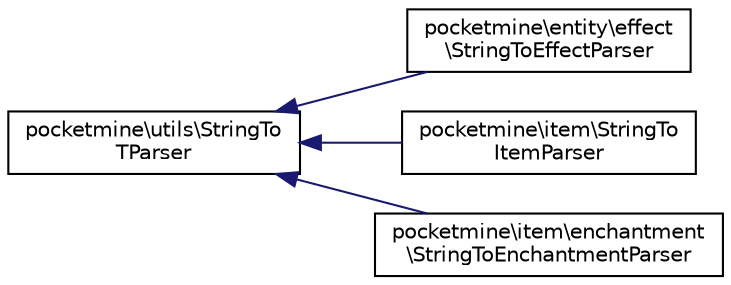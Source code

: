 digraph "Graphical Class Hierarchy"
{
 // INTERACTIVE_SVG=YES
 // LATEX_PDF_SIZE
  edge [fontname="Helvetica",fontsize="10",labelfontname="Helvetica",labelfontsize="10"];
  node [fontname="Helvetica",fontsize="10",shape=record];
  rankdir="LR";
  Node0 [label="pocketmine\\utils\\StringTo\lTParser",height=0.2,width=0.4,color="black", fillcolor="white", style="filled",URL="$d7/d64/classpocketmine_1_1utils_1_1_string_to_t_parser.html",tooltip=" "];
  Node0 -> Node1 [dir="back",color="midnightblue",fontsize="10",style="solid",fontname="Helvetica"];
  Node1 [label="pocketmine\\entity\\effect\l\\StringToEffectParser",height=0.2,width=0.4,color="black", fillcolor="white", style="filled",URL="$d2/deb/classpocketmine_1_1entity_1_1effect_1_1_string_to_effect_parser.html",tooltip=" "];
  Node0 -> Node2 [dir="back",color="midnightblue",fontsize="10",style="solid",fontname="Helvetica"];
  Node2 [label="pocketmine\\item\\StringTo\lItemParser",height=0.2,width=0.4,color="black", fillcolor="white", style="filled",URL="$de/d75/classpocketmine_1_1item_1_1_string_to_item_parser.html",tooltip=" "];
  Node0 -> Node3 [dir="back",color="midnightblue",fontsize="10",style="solid",fontname="Helvetica"];
  Node3 [label="pocketmine\\item\\enchantment\l\\StringToEnchantmentParser",height=0.2,width=0.4,color="black", fillcolor="white", style="filled",URL="$d7/dbc/classpocketmine_1_1item_1_1enchantment_1_1_string_to_enchantment_parser.html",tooltip=" "];
}

